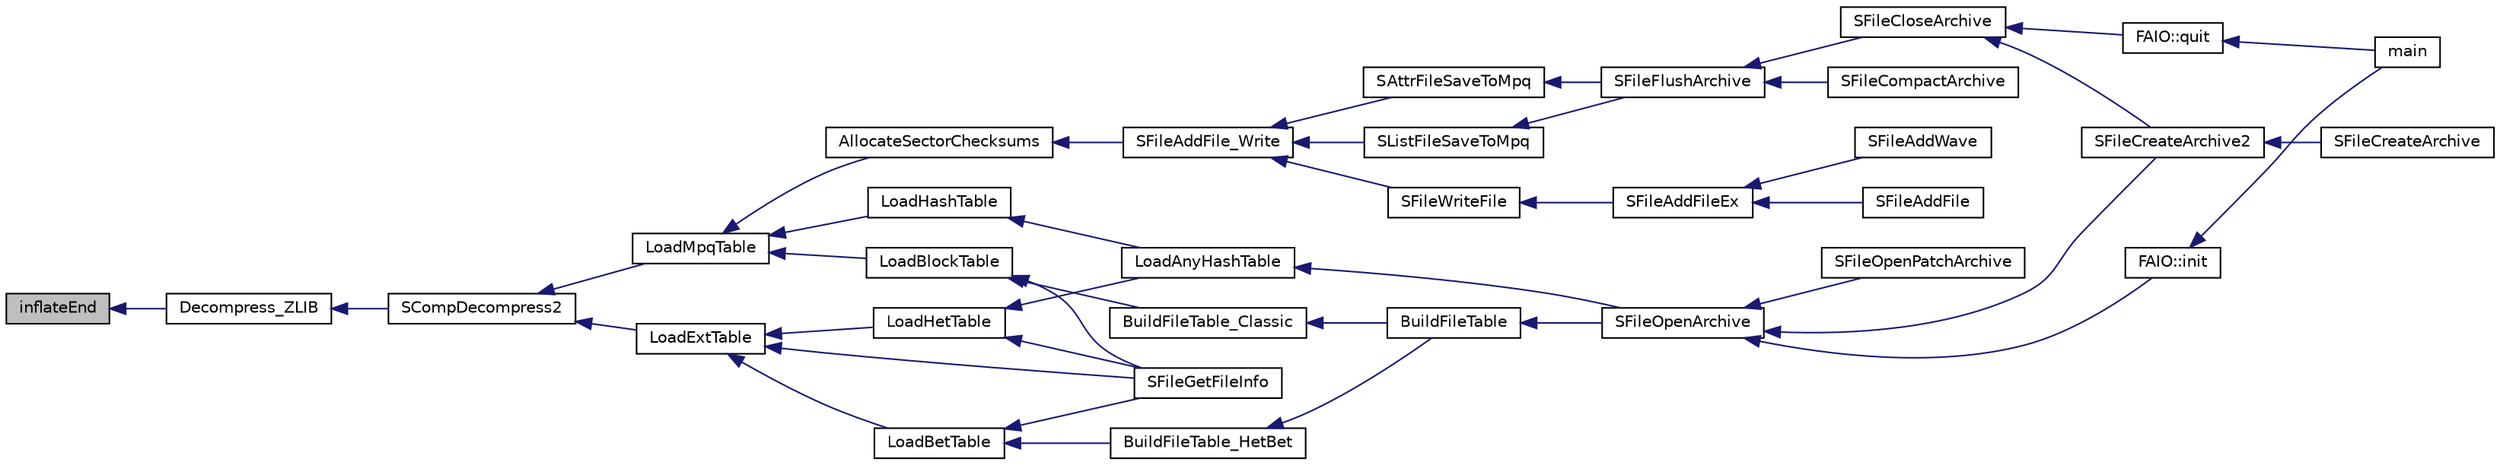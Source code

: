 digraph G
{
  edge [fontname="Helvetica",fontsize="10",labelfontname="Helvetica",labelfontsize="10"];
  node [fontname="Helvetica",fontsize="10",shape=record];
  rankdir="LR";
  Node1 [label="inflateEnd",height=0.2,width=0.4,color="black", fillcolor="grey75", style="filled" fontcolor="black"];
  Node1 -> Node2 [dir="back",color="midnightblue",fontsize="10",style="solid",fontname="Helvetica"];
  Node2 [label="Decompress_ZLIB",height=0.2,width=0.4,color="black", fillcolor="white", style="filled",URL="$_s_compression_8cpp.html#a1e94658a0bb36171f75799de2fcb2bed"];
  Node2 -> Node3 [dir="back",color="midnightblue",fontsize="10",style="solid",fontname="Helvetica"];
  Node3 [label="SCompDecompress2",height=0.2,width=0.4,color="black", fillcolor="white", style="filled",URL="$_storm_lib_8h.html#ad4be5c65706a57411d71edd72bd91e06"];
  Node3 -> Node4 [dir="back",color="midnightblue",fontsize="10",style="solid",fontname="Helvetica"];
  Node4 [label="LoadMpqTable",height=0.2,width=0.4,color="black", fillcolor="white", style="filled",URL="$_storm_common_8h.html#a0201c26eb7513898105243687243e4db"];
  Node4 -> Node5 [dir="back",color="midnightblue",fontsize="10",style="solid",fontname="Helvetica"];
  Node5 [label="AllocateSectorChecksums",height=0.2,width=0.4,color="black", fillcolor="white", style="filled",URL="$_storm_common_8h.html#a625957b3c4515b0d8664c2c7733f5ae2"];
  Node5 -> Node6 [dir="back",color="midnightblue",fontsize="10",style="solid",fontname="Helvetica"];
  Node6 [label="SFileAddFile_Write",height=0.2,width=0.4,color="black", fillcolor="white", style="filled",URL="$_storm_common_8h.html#a8bbeffca003d324051f5a4d93a6862a3"];
  Node6 -> Node7 [dir="back",color="midnightblue",fontsize="10",style="solid",fontname="Helvetica"];
  Node7 [label="SFileWriteFile",height=0.2,width=0.4,color="black", fillcolor="white", style="filled",URL="$_storm_lib_8h.html#a70c78df25d758e53550021e82078352e"];
  Node7 -> Node8 [dir="back",color="midnightblue",fontsize="10",style="solid",fontname="Helvetica"];
  Node8 [label="SFileAddFileEx",height=0.2,width=0.4,color="black", fillcolor="white", style="filled",URL="$_storm_lib_8h.html#a9d092079ada150e05bfed5a26e65e184"];
  Node8 -> Node9 [dir="back",color="midnightblue",fontsize="10",style="solid",fontname="Helvetica"];
  Node9 [label="SFileAddFile",height=0.2,width=0.4,color="black", fillcolor="white", style="filled",URL="$_storm_lib_8h.html#ab6184a31092ac5364a8746b1fca3a822"];
  Node8 -> Node10 [dir="back",color="midnightblue",fontsize="10",style="solid",fontname="Helvetica"];
  Node10 [label="SFileAddWave",height=0.2,width=0.4,color="black", fillcolor="white", style="filled",URL="$_storm_lib_8h.html#a4cc5ee53bb9a41f91d71a0be809ede22"];
  Node6 -> Node11 [dir="back",color="midnightblue",fontsize="10",style="solid",fontname="Helvetica"];
  Node11 [label="SAttrFileSaveToMpq",height=0.2,width=0.4,color="black", fillcolor="white", style="filled",URL="$_storm_common_8h.html#a1f552d4db51760c541354dc64e7808ea"];
  Node11 -> Node12 [dir="back",color="midnightblue",fontsize="10",style="solid",fontname="Helvetica"];
  Node12 [label="SFileFlushArchive",height=0.2,width=0.4,color="black", fillcolor="white", style="filled",URL="$_storm_lib_8h.html#a5f3daefb5c0d87a791fcc42ec40714d2"];
  Node12 -> Node13 [dir="back",color="midnightblue",fontsize="10",style="solid",fontname="Helvetica"];
  Node13 [label="SFileCompactArchive",height=0.2,width=0.4,color="black", fillcolor="white", style="filled",URL="$_storm_lib_8h.html#a4a8f24295ae27ee91ab52a2cc8a0e9ba"];
  Node12 -> Node14 [dir="back",color="midnightblue",fontsize="10",style="solid",fontname="Helvetica"];
  Node14 [label="SFileCloseArchive",height=0.2,width=0.4,color="black", fillcolor="white", style="filled",URL="$_storm_lib_8h.html#abe1ae9917ea665286bffd1524561fceb"];
  Node14 -> Node15 [dir="back",color="midnightblue",fontsize="10",style="solid",fontname="Helvetica"];
  Node15 [label="FAIO::quit",height=0.2,width=0.4,color="black", fillcolor="white", style="filled",URL="$namespace_f_a_i_o.html#ae82e5f53b89d70f240951c564bdff66a"];
  Node15 -> Node16 [dir="back",color="midnightblue",fontsize="10",style="solid",fontname="Helvetica"];
  Node16 [label="main",height=0.2,width=0.4,color="black", fillcolor="white", style="filled",URL="$exedump_2main_8cpp.html#a2c3f6775325c30275d11c6abee2db6a0"];
  Node14 -> Node17 [dir="back",color="midnightblue",fontsize="10",style="solid",fontname="Helvetica"];
  Node17 [label="SFileCreateArchive2",height=0.2,width=0.4,color="black", fillcolor="white", style="filled",URL="$_storm_lib_8h.html#aa2b6fa8f16b5ac42868c546533fe26ce"];
  Node17 -> Node18 [dir="back",color="midnightblue",fontsize="10",style="solid",fontname="Helvetica"];
  Node18 [label="SFileCreateArchive",height=0.2,width=0.4,color="black", fillcolor="white", style="filled",URL="$_storm_lib_8h.html#a11342f379ed88e7b54873f1f53feb773"];
  Node6 -> Node19 [dir="back",color="midnightblue",fontsize="10",style="solid",fontname="Helvetica"];
  Node19 [label="SListFileSaveToMpq",height=0.2,width=0.4,color="black", fillcolor="white", style="filled",URL="$_storm_common_8h.html#a92fbeed559aba21268c7cf0b967e49fc"];
  Node19 -> Node12 [dir="back",color="midnightblue",fontsize="10",style="solid",fontname="Helvetica"];
  Node4 -> Node20 [dir="back",color="midnightblue",fontsize="10",style="solid",fontname="Helvetica"];
  Node20 [label="LoadHashTable",height=0.2,width=0.4,color="black", fillcolor="white", style="filled",URL="$_storm_common_8h.html#ac783fedd5a7c270d1c1e52e846ece77e"];
  Node20 -> Node21 [dir="back",color="midnightblue",fontsize="10",style="solid",fontname="Helvetica"];
  Node21 [label="LoadAnyHashTable",height=0.2,width=0.4,color="black", fillcolor="white", style="filled",URL="$_storm_common_8h.html#acd34a41b8d29b48ac02c7aecd2f609b5"];
  Node21 -> Node22 [dir="back",color="midnightblue",fontsize="10",style="solid",fontname="Helvetica"];
  Node22 [label="SFileOpenArchive",height=0.2,width=0.4,color="black", fillcolor="white", style="filled",URL="$_storm_lib_8h.html#a8b031afa4f88b4b3705c274a0b5b4f73"];
  Node22 -> Node23 [dir="back",color="midnightblue",fontsize="10",style="solid",fontname="Helvetica"];
  Node23 [label="FAIO::init",height=0.2,width=0.4,color="black", fillcolor="white", style="filled",URL="$namespace_f_a_i_o.html#a2c6d08b4256153f34907093724c0f995"];
  Node23 -> Node16 [dir="back",color="midnightblue",fontsize="10",style="solid",fontname="Helvetica"];
  Node22 -> Node17 [dir="back",color="midnightblue",fontsize="10",style="solid",fontname="Helvetica"];
  Node22 -> Node24 [dir="back",color="midnightblue",fontsize="10",style="solid",fontname="Helvetica"];
  Node24 [label="SFileOpenPatchArchive",height=0.2,width=0.4,color="black", fillcolor="white", style="filled",URL="$_storm_lib_8h.html#a6daebdc66320d44284e960bbff33e886"];
  Node4 -> Node25 [dir="back",color="midnightblue",fontsize="10",style="solid",fontname="Helvetica"];
  Node25 [label="LoadBlockTable",height=0.2,width=0.4,color="black", fillcolor="white", style="filled",URL="$_storm_common_8h.html#adc2df260bf34449da5b48a19c2e9a788"];
  Node25 -> Node26 [dir="back",color="midnightblue",fontsize="10",style="solid",fontname="Helvetica"];
  Node26 [label="BuildFileTable_Classic",height=0.2,width=0.4,color="black", fillcolor="white", style="filled",URL="$_s_base_file_table_8cpp.html#abe1a62f60e8a51e2096f1aeff15b2170"];
  Node26 -> Node27 [dir="back",color="midnightblue",fontsize="10",style="solid",fontname="Helvetica"];
  Node27 [label="BuildFileTable",height=0.2,width=0.4,color="black", fillcolor="white", style="filled",URL="$_storm_common_8h.html#a1c0a0948adf593a715e4cdc76bd252fd"];
  Node27 -> Node22 [dir="back",color="midnightblue",fontsize="10",style="solid",fontname="Helvetica"];
  Node25 -> Node28 [dir="back",color="midnightblue",fontsize="10",style="solid",fontname="Helvetica"];
  Node28 [label="SFileGetFileInfo",height=0.2,width=0.4,color="black", fillcolor="white", style="filled",URL="$_storm_lib_8h.html#a65c5c13489a621c481282da76b101e16"];
  Node3 -> Node29 [dir="back",color="midnightblue",fontsize="10",style="solid",fontname="Helvetica"];
  Node29 [label="LoadExtTable",height=0.2,width=0.4,color="black", fillcolor="white", style="filled",URL="$_storm_common_8h.html#a7bf97c1c4ef7c27dce39e44b1cf0ea9f"];
  Node29 -> Node30 [dir="back",color="midnightblue",fontsize="10",style="solid",fontname="Helvetica"];
  Node30 [label="LoadHetTable",height=0.2,width=0.4,color="black", fillcolor="white", style="filled",URL="$_storm_common_8h.html#a3192325af2d538a1196c76f8dd980d42"];
  Node30 -> Node21 [dir="back",color="midnightblue",fontsize="10",style="solid",fontname="Helvetica"];
  Node30 -> Node28 [dir="back",color="midnightblue",fontsize="10",style="solid",fontname="Helvetica"];
  Node29 -> Node31 [dir="back",color="midnightblue",fontsize="10",style="solid",fontname="Helvetica"];
  Node31 [label="LoadBetTable",height=0.2,width=0.4,color="black", fillcolor="white", style="filled",URL="$_storm_common_8h.html#ad45353be81c314aa55264bd932a0758e"];
  Node31 -> Node32 [dir="back",color="midnightblue",fontsize="10",style="solid",fontname="Helvetica"];
  Node32 [label="BuildFileTable_HetBet",height=0.2,width=0.4,color="black", fillcolor="white", style="filled",URL="$_s_base_file_table_8cpp.html#a8dffbc95a113e2b15eb324cc91a029ab"];
  Node32 -> Node27 [dir="back",color="midnightblue",fontsize="10",style="solid",fontname="Helvetica"];
  Node31 -> Node28 [dir="back",color="midnightblue",fontsize="10",style="solid",fontname="Helvetica"];
  Node29 -> Node28 [dir="back",color="midnightblue",fontsize="10",style="solid",fontname="Helvetica"];
}

